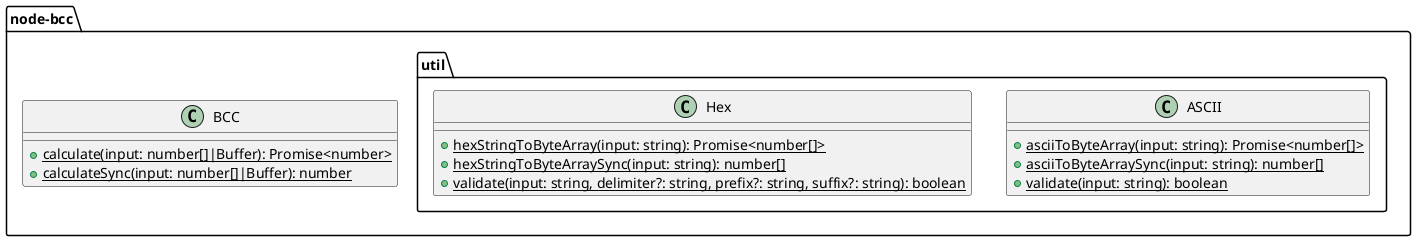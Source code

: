 @startuml node-bcc@v3

package node-bcc {
  class BCC {
    + {static} calculate(input: number[]|Buffer): Promise<number>
    + {static} calculateSync(input: number[]|Buffer): number
  }

  ' package stream {
  '   class BccStream
  ' }

  package util {
    class ASCII {
      + {static} asciiToByteArray(input: string): Promise<number[]>
      + {static} asciiToByteArraySync(input: string): number[]
      + {static} validate(input: string): boolean
    }

    class Hex {
      + {static} hexStringToByteArray(input: string): Promise<number[]>
      + {static} hexStringToByteArraySync(input: string): number[]
      + {static} validate(input: string, delimiter?: string, prefix?: string, suffix?: string): boolean
    }
  }
}

@enduml